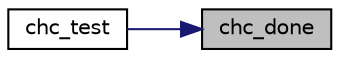 digraph "chc_done"
{
 // LATEX_PDF_SIZE
  edge [fontname="Helvetica",fontsize="10",labelfontname="Helvetica",labelfontsize="10"];
  node [fontname="Helvetica",fontsize="10",shape=record];
  rankdir="RL";
  Node29 [label="chc_done",height=0.2,width=0.4,color="black", fillcolor="grey75", style="filled", fontcolor="black",tooltip="Terminate the hash to get the digest."];
  Node29 -> Node30 [dir="back",color="midnightblue",fontsize="10",style="solid",fontname="Helvetica"];
  Node30 [label="chc_test",height=0.2,width=0.4,color="black", fillcolor="white", style="filled",URL="$chc_8c.html#a1467e832993ba079f27160687745fdcd",tooltip="Self-test the hash."];
}
